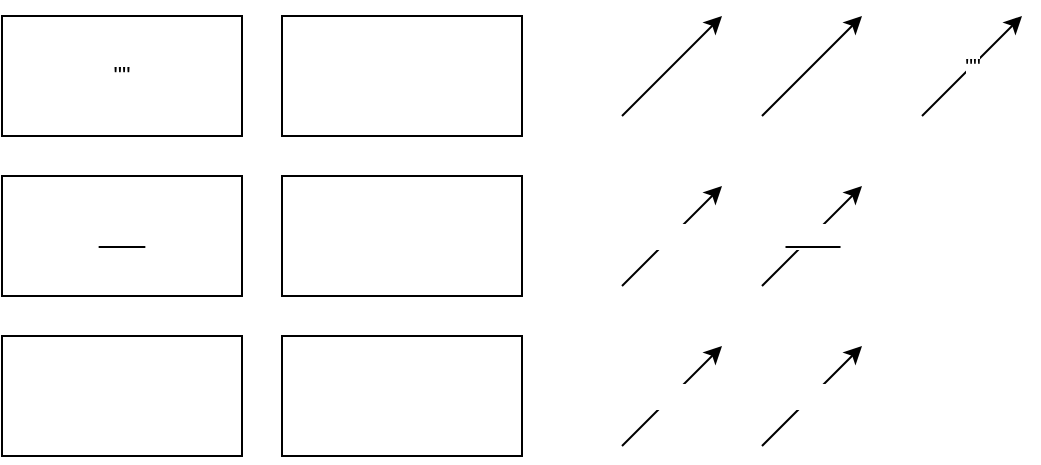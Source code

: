 <mxfile version="28.0.6">
  <diagram name="Page-1" id="5LcMA3kwRHNBWpp1UkyC">
    <mxGraphModel dx="1651" dy="845" grid="1" gridSize="10" guides="1" tooltips="1" connect="1" arrows="1" fold="1" page="1" pageScale="1" pageWidth="1100" pageHeight="850" math="0" shadow="0">
      <root>
        <mxCell id="0" />
        <mxCell id="1" parent="0" />
        <mxCell id="kijJtuMTVvBByBHIyM5x-1" value="" style="rounded=0;whiteSpace=wrap;html=1;" parent="1" vertex="1">
          <mxGeometry x="510" y="220" width="120" height="60" as="geometry" />
        </mxCell>
        <mxCell id="kijJtuMTVvBByBHIyM5x-2" value="&amp;nbsp; &amp;nbsp; &amp;nbsp; &amp;nbsp;" style="rounded=0;whiteSpace=wrap;html=1;" parent="1" vertex="1">
          <mxGeometry x="510" y="300" width="120" height="60" as="geometry" />
        </mxCell>
        <mxCell id="kijJtuMTVvBByBHIyM5x-3" value="&lt;span style=&quot;white-space: pre;&quot;&gt;&#x9;&lt;/span&gt;" style="rounded=0;whiteSpace=wrap;html=1;" parent="1" vertex="1">
          <mxGeometry x="510" y="380" width="120" height="60" as="geometry" />
        </mxCell>
        <mxCell id="kijJtuMTVvBByBHIyM5x-4" value="" style="endArrow=classic;html=1;rounded=0;" parent="1" edge="1">
          <mxGeometry width="50" height="50" relative="1" as="geometry">
            <mxPoint x="680" y="270" as="sourcePoint" />
            <mxPoint x="730" y="220" as="targetPoint" />
          </mxGeometry>
        </mxCell>
        <mxCell id="kijJtuMTVvBByBHIyM5x-5" value="&amp;nbsp; &amp;nbsp; &amp;nbsp; &amp;nbsp; &amp;nbsp;" style="endArrow=classic;html=1;rounded=0;" parent="1" edge="1">
          <mxGeometry width="50" height="50" relative="1" as="geometry">
            <mxPoint x="680" y="355" as="sourcePoint" />
            <mxPoint x="730" y="305" as="targetPoint" />
          </mxGeometry>
        </mxCell>
        <mxCell id="kijJtuMTVvBByBHIyM5x-6" value="&lt;span style=&quot;white-space: pre;&quot;&gt;&#x9;&lt;/span&gt;" style="endArrow=classic;html=1;rounded=0;" parent="1" edge="1">
          <mxGeometry width="50" height="50" relative="1" as="geometry">
            <mxPoint x="680" y="435" as="sourcePoint" />
            <mxPoint x="730" y="385" as="targetPoint" />
          </mxGeometry>
        </mxCell>
        <mxCell id="kijJtuMTVvBByBHIyM5x-7" value="&quot;&quot;" style="rounded=0;whiteSpace=wrap;html=1;" parent="1" vertex="1">
          <mxGeometry x="370" y="220" width="120" height="60" as="geometry" />
        </mxCell>
        <mxCell id="kijJtuMTVvBByBHIyM5x-8" value="&amp;nbsp; &amp;nbsp; &amp;nbsp; &amp;nbsp;" style="rounded=0;whiteSpace=wrap;html=1;fontStyle=7" parent="1" vertex="1">
          <mxGeometry x="370" y="300" width="120" height="60" as="geometry" />
        </mxCell>
        <mxCell id="kijJtuMTVvBByBHIyM5x-9" value="&lt;span style=&quot;white-space: pre;&quot;&gt;&#x9;&lt;/span&gt;" style="rounded=0;whiteSpace=wrap;html=1;align=right;" parent="1" vertex="1">
          <mxGeometry x="370" y="380" width="120" height="60" as="geometry" />
        </mxCell>
        <mxCell id="kijJtuMTVvBByBHIyM5x-14" value="" style="endArrow=classic;html=1;rounded=0;fontStyle=7" parent="1" edge="1">
          <mxGeometry width="50" height="50" relative="1" as="geometry">
            <mxPoint x="750" y="270" as="sourcePoint" />
            <mxPoint x="800" y="220" as="targetPoint" />
          </mxGeometry>
        </mxCell>
        <mxCell id="kijJtuMTVvBByBHIyM5x-15" value="&amp;nbsp; &amp;nbsp; &amp;nbsp; &amp;nbsp; &amp;nbsp;" style="endArrow=classic;html=1;rounded=0;fontStyle=7" parent="1" edge="1">
          <mxGeometry width="50" height="50" relative="1" as="geometry">
            <mxPoint x="750" y="355" as="sourcePoint" />
            <mxPoint x="800" y="305" as="targetPoint" />
          </mxGeometry>
        </mxCell>
        <mxCell id="kijJtuMTVvBByBHIyM5x-16" value="&lt;span style=&quot;white-space: pre;&quot;&gt;&#x9;&lt;/span&gt;" style="endArrow=classic;html=1;rounded=0;fontStyle=7" parent="1" edge="1">
          <mxGeometry width="50" height="50" relative="1" as="geometry">
            <mxPoint x="750" y="435" as="sourcePoint" />
            <mxPoint x="800" y="385" as="targetPoint" />
          </mxGeometry>
        </mxCell>
        <mxCell id="kijJtuMTVvBByBHIyM5x-17" value="&quot;&quot;" style="endArrow=classic;html=1;rounded=0;" parent="1" edge="1">
          <mxGeometry width="50" height="50" relative="1" as="geometry">
            <mxPoint x="830" y="270" as="sourcePoint" />
            <mxPoint x="880" y="220" as="targetPoint" />
          </mxGeometry>
        </mxCell>
      </root>
    </mxGraphModel>
  </diagram>
</mxfile>
